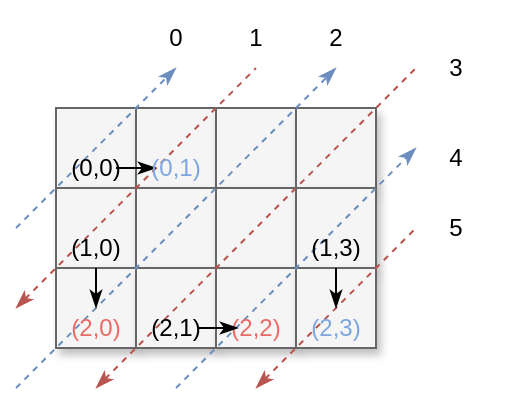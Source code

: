 <mxfile version="16.4.7" type="github">
  <diagram id="Z9BIXwAudIdPyzS2Na4K" name="第 1 页">
    <mxGraphModel dx="898" dy="386" grid="1" gridSize="10" guides="1" tooltips="1" connect="1" arrows="1" fold="1" page="1" pageScale="1" pageWidth="827" pageHeight="1169" background="#ffffff" math="0" shadow="0">
      <root>
        <mxCell id="0" />
        <mxCell id="1" parent="0" />
        <mxCell id="xy-9aCIuz_DETjGGlC9Q-10" value="" style="rounded=0;whiteSpace=wrap;html=1;fillColor=#f5f5f5;fontColor=#333333;strokeColor=#666666;shadow=1;" vertex="1" parent="1">
          <mxGeometry x="260" y="250" width="40" height="40" as="geometry" />
        </mxCell>
        <mxCell id="xy-9aCIuz_DETjGGlC9Q-11" value="" style="rounded=0;whiteSpace=wrap;html=1;fillColor=#f5f5f5;fontColor=#333333;strokeColor=#666666;shadow=1;" vertex="1" parent="1">
          <mxGeometry x="300" y="250" width="40" height="40" as="geometry" />
        </mxCell>
        <mxCell id="xy-9aCIuz_DETjGGlC9Q-12" value="" style="rounded=0;whiteSpace=wrap;html=1;fillColor=#f5f5f5;fontColor=#333333;strokeColor=#666666;shadow=1;" vertex="1" parent="1">
          <mxGeometry x="340" y="250" width="40" height="40" as="geometry" />
        </mxCell>
        <mxCell id="xy-9aCIuz_DETjGGlC9Q-13" value="" style="rounded=0;whiteSpace=wrap;html=1;fillColor=#f5f5f5;fontColor=#333333;strokeColor=#666666;shadow=1;" vertex="1" parent="1">
          <mxGeometry x="260" y="290" width="40" height="40" as="geometry" />
        </mxCell>
        <mxCell id="xy-9aCIuz_DETjGGlC9Q-14" value="" style="rounded=0;whiteSpace=wrap;html=1;fillColor=#f5f5f5;fontColor=#333333;strokeColor=#666666;shadow=1;" vertex="1" parent="1">
          <mxGeometry x="300" y="290" width="40" height="40" as="geometry" />
        </mxCell>
        <mxCell id="xy-9aCIuz_DETjGGlC9Q-15" value="" style="rounded=0;whiteSpace=wrap;html=1;fillColor=#f5f5f5;fontColor=#333333;strokeColor=#666666;shadow=1;" vertex="1" parent="1">
          <mxGeometry x="340" y="290" width="40" height="40" as="geometry" />
        </mxCell>
        <mxCell id="xy-9aCIuz_DETjGGlC9Q-16" value="" style="rounded=0;whiteSpace=wrap;html=1;fillColor=#f5f5f5;fontColor=#333333;strokeColor=#666666;shadow=1;" vertex="1" parent="1">
          <mxGeometry x="260" y="330" width="40" height="40" as="geometry" />
        </mxCell>
        <mxCell id="xy-9aCIuz_DETjGGlC9Q-17" value="" style="rounded=0;whiteSpace=wrap;html=1;fillColor=#f5f5f5;fontColor=#333333;strokeColor=#666666;shadow=1;" vertex="1" parent="1">
          <mxGeometry x="300" y="330" width="40" height="40" as="geometry" />
        </mxCell>
        <mxCell id="xy-9aCIuz_DETjGGlC9Q-18" value="" style="rounded=0;whiteSpace=wrap;html=1;fillColor=#f5f5f5;fontColor=#333333;strokeColor=#666666;shadow=1;" vertex="1" parent="1">
          <mxGeometry x="340" y="330" width="40" height="40" as="geometry" />
        </mxCell>
        <mxCell id="xy-9aCIuz_DETjGGlC9Q-19" value="" style="rounded=0;whiteSpace=wrap;html=1;fillColor=#f5f5f5;fontColor=#333333;strokeColor=#666666;shadow=1;" vertex="1" parent="1">
          <mxGeometry x="380" y="250" width="40" height="40" as="geometry" />
        </mxCell>
        <mxCell id="xy-9aCIuz_DETjGGlC9Q-20" value="" style="rounded=0;whiteSpace=wrap;html=1;fillColor=#f5f5f5;fontColor=#333333;strokeColor=#666666;shadow=1;" vertex="1" parent="1">
          <mxGeometry x="380" y="290" width="40" height="40" as="geometry" />
        </mxCell>
        <mxCell id="xy-9aCIuz_DETjGGlC9Q-21" value="" style="rounded=0;whiteSpace=wrap;html=1;fillColor=#f5f5f5;fontColor=#333333;strokeColor=#666666;shadow=1;" vertex="1" parent="1">
          <mxGeometry x="380" y="330" width="40" height="40" as="geometry" />
        </mxCell>
        <mxCell id="xy-9aCIuz_DETjGGlC9Q-41" value="" style="endArrow=classicThin;dashed=1;html=1;rounded=0;endFill=1;fillColor=#dae8fc;strokeColor=#6c8ebf;" edge="1" parent="1">
          <mxGeometry width="50" height="50" relative="1" as="geometry">
            <mxPoint x="240" y="310" as="sourcePoint" />
            <mxPoint x="320" y="230" as="targetPoint" />
          </mxGeometry>
        </mxCell>
        <mxCell id="xy-9aCIuz_DETjGGlC9Q-42" value="" style="endArrow=none;dashed=1;html=1;rounded=0;startArrow=classicThin;startFill=1;fillColor=#f8cecc;strokeColor=#b85450;" edge="1" parent="1">
          <mxGeometry width="50" height="50" relative="1" as="geometry">
            <mxPoint x="240" y="350" as="sourcePoint" />
            <mxPoint x="360" y="230" as="targetPoint" />
          </mxGeometry>
        </mxCell>
        <mxCell id="xy-9aCIuz_DETjGGlC9Q-43" value="" style="endArrow=classicThin;dashed=1;html=1;rounded=0;endFill=1;fillColor=#dae8fc;strokeColor=#6c8ebf;" edge="1" parent="1">
          <mxGeometry width="50" height="50" relative="1" as="geometry">
            <mxPoint x="240" y="390" as="sourcePoint" />
            <mxPoint x="400" y="230" as="targetPoint" />
          </mxGeometry>
        </mxCell>
        <mxCell id="xy-9aCIuz_DETjGGlC9Q-44" value="" style="endArrow=none;dashed=1;html=1;rounded=0;startArrow=classicThin;startFill=1;fillColor=#f8cecc;strokeColor=#b85450;" edge="1" parent="1">
          <mxGeometry width="50" height="50" relative="1" as="geometry">
            <mxPoint x="280" y="390" as="sourcePoint" />
            <mxPoint x="440" y="230" as="targetPoint" />
          </mxGeometry>
        </mxCell>
        <mxCell id="xy-9aCIuz_DETjGGlC9Q-45" value="" style="endArrow=classicThin;dashed=1;html=1;rounded=0;endFill=1;fillColor=#dae8fc;strokeColor=#6c8ebf;" edge="1" parent="1">
          <mxGeometry width="50" height="50" relative="1" as="geometry">
            <mxPoint x="320" y="390" as="sourcePoint" />
            <mxPoint x="440" y="270" as="targetPoint" />
          </mxGeometry>
        </mxCell>
        <mxCell id="xy-9aCIuz_DETjGGlC9Q-47" value="" style="endArrow=none;dashed=1;html=1;rounded=0;startArrow=classicThin;startFill=1;fillColor=#f8cecc;strokeColor=#b85450;gradientColor=#ea6b66;" edge="1" parent="1">
          <mxGeometry width="50" height="50" relative="1" as="geometry">
            <mxPoint x="360" y="390" as="sourcePoint" />
            <mxPoint x="440" y="310" as="targetPoint" />
          </mxGeometry>
        </mxCell>
        <mxCell id="xy-9aCIuz_DETjGGlC9Q-54" value="0" style="text;html=1;strokeColor=none;fillColor=none;align=center;verticalAlign=middle;whiteSpace=wrap;rounded=0;shadow=1;opacity=0;" vertex="1" parent="1">
          <mxGeometry x="300" y="200" width="40" height="30" as="geometry" />
        </mxCell>
        <mxCell id="xy-9aCIuz_DETjGGlC9Q-55" value="1" style="text;html=1;strokeColor=none;fillColor=none;align=center;verticalAlign=middle;whiteSpace=wrap;rounded=0;shadow=1;opacity=0;" vertex="1" parent="1">
          <mxGeometry x="340" y="200" width="40" height="30" as="geometry" />
        </mxCell>
        <mxCell id="xy-9aCIuz_DETjGGlC9Q-56" value="2" style="text;html=1;strokeColor=none;fillColor=none;align=center;verticalAlign=middle;whiteSpace=wrap;rounded=0;shadow=1;opacity=0;" vertex="1" parent="1">
          <mxGeometry x="380" y="200" width="40" height="30" as="geometry" />
        </mxCell>
        <mxCell id="xy-9aCIuz_DETjGGlC9Q-57" value="3" style="text;html=1;strokeColor=none;fillColor=none;align=center;verticalAlign=middle;whiteSpace=wrap;rounded=0;shadow=1;opacity=0;" vertex="1" parent="1">
          <mxGeometry x="440" y="215" width="40" height="30" as="geometry" />
        </mxCell>
        <mxCell id="xy-9aCIuz_DETjGGlC9Q-58" value="4" style="text;html=1;strokeColor=none;fillColor=none;align=center;verticalAlign=middle;whiteSpace=wrap;rounded=0;shadow=1;opacity=0;" vertex="1" parent="1">
          <mxGeometry x="440" y="260" width="40" height="30" as="geometry" />
        </mxCell>
        <mxCell id="xy-9aCIuz_DETjGGlC9Q-59" value="5" style="text;html=1;strokeColor=none;fillColor=none;align=center;verticalAlign=middle;whiteSpace=wrap;rounded=0;shadow=1;opacity=0;" vertex="1" parent="1">
          <mxGeometry x="440" y="295" width="40" height="30" as="geometry" />
        </mxCell>
        <mxCell id="xy-9aCIuz_DETjGGlC9Q-66" style="edgeStyle=orthogonalEdgeStyle;curved=1;rounded=0;orthogonalLoop=1;jettySize=auto;html=1;exitX=1;exitY=0.5;exitDx=0;exitDy=0;entryX=0;entryY=0.5;entryDx=0;entryDy=0;fontColor=#000000;startArrow=none;startFill=0;endArrow=classicThin;endFill=1;elbow=vertical;" edge="1" parent="1" source="xy-9aCIuz_DETjGGlC9Q-60" target="xy-9aCIuz_DETjGGlC9Q-61">
          <mxGeometry relative="1" as="geometry" />
        </mxCell>
        <mxCell id="xy-9aCIuz_DETjGGlC9Q-60" value="(0,0)" style="text;html=1;strokeColor=#6c8ebf;fillColor=#dae8fc;align=center;verticalAlign=middle;whiteSpace=wrap;rounded=0;shadow=1;opacity=0;" vertex="1" parent="1">
          <mxGeometry x="270" y="270" width="20" height="20" as="geometry" />
        </mxCell>
        <mxCell id="xy-9aCIuz_DETjGGlC9Q-61" value="&lt;font color=&quot;#7ea6e0&quot;&gt;(0,1)&lt;/font&gt;" style="text;html=1;strokeColor=none;fillColor=none;align=center;verticalAlign=middle;whiteSpace=wrap;rounded=0;shadow=1;opacity=0;" vertex="1" parent="1">
          <mxGeometry x="310" y="270" width="20" height="20" as="geometry" />
        </mxCell>
        <mxCell id="xy-9aCIuz_DETjGGlC9Q-65" style="edgeStyle=orthogonalEdgeStyle;curved=1;rounded=0;orthogonalLoop=1;jettySize=auto;html=1;exitX=0.5;exitY=1;exitDx=0;exitDy=0;fontColor=#000000;startArrow=none;startFill=0;endArrow=classicThin;endFill=1;elbow=vertical;" edge="1" parent="1" source="xy-9aCIuz_DETjGGlC9Q-62" target="xy-9aCIuz_DETjGGlC9Q-63">
          <mxGeometry relative="1" as="geometry" />
        </mxCell>
        <mxCell id="xy-9aCIuz_DETjGGlC9Q-62" value="(1,3)" style="text;html=1;strokeColor=none;fillColor=none;align=center;verticalAlign=middle;whiteSpace=wrap;rounded=0;shadow=1;opacity=0;" vertex="1" parent="1">
          <mxGeometry x="380" y="310" width="40" height="20" as="geometry" />
        </mxCell>
        <mxCell id="xy-9aCIuz_DETjGGlC9Q-63" value="&lt;font color=&quot;#7ea6e0&quot;&gt;(2,3)&lt;/font&gt;" style="text;html=1;strokeColor=none;fillColor=none;align=center;verticalAlign=middle;whiteSpace=wrap;rounded=0;shadow=1;opacity=0;" vertex="1" parent="1">
          <mxGeometry x="380" y="350" width="40" height="20" as="geometry" />
        </mxCell>
        <mxCell id="xy-9aCIuz_DETjGGlC9Q-70" style="edgeStyle=orthogonalEdgeStyle;curved=1;rounded=0;orthogonalLoop=1;jettySize=auto;html=1;exitX=0.5;exitY=1;exitDx=0;exitDy=0;entryX=0.5;entryY=0;entryDx=0;entryDy=0;fontColor=#EA6B66;startArrow=none;startFill=0;endArrow=classicThin;endFill=1;elbow=vertical;" edge="1" parent="1" source="xy-9aCIuz_DETjGGlC9Q-67" target="xy-9aCIuz_DETjGGlC9Q-68">
          <mxGeometry relative="1" as="geometry" />
        </mxCell>
        <mxCell id="xy-9aCIuz_DETjGGlC9Q-67" value="(1,0)" style="text;html=1;strokeColor=#6c8ebf;fillColor=#dae8fc;align=center;verticalAlign=middle;whiteSpace=wrap;rounded=0;shadow=1;opacity=0;" vertex="1" parent="1">
          <mxGeometry x="270" y="310" width="20" height="20" as="geometry" />
        </mxCell>
        <mxCell id="xy-9aCIuz_DETjGGlC9Q-68" value="&lt;font color=&quot;#ea6b66&quot;&gt;(2,0)&lt;/font&gt;" style="text;html=1;strokeColor=#EA6B66;fillColor=#dae8fc;align=center;verticalAlign=middle;whiteSpace=wrap;rounded=0;shadow=1;opacity=0;" vertex="1" parent="1">
          <mxGeometry x="270" y="350" width="20" height="20" as="geometry" />
        </mxCell>
        <mxCell id="xy-9aCIuz_DETjGGlC9Q-71" value="&lt;font color=&quot;#ea6b66&quot;&gt;(2,2)&lt;/font&gt;" style="text;html=1;strokeColor=#EA6B66;fillColor=#dae8fc;align=center;verticalAlign=middle;whiteSpace=wrap;rounded=0;shadow=1;opacity=0;" vertex="1" parent="1">
          <mxGeometry x="350" y="350" width="20" height="20" as="geometry" />
        </mxCell>
        <mxCell id="xy-9aCIuz_DETjGGlC9Q-74" style="edgeStyle=orthogonalEdgeStyle;curved=1;rounded=0;orthogonalLoop=1;jettySize=auto;html=1;exitX=1;exitY=0.5;exitDx=0;exitDy=0;fontColor=#EA6B66;startArrow=none;startFill=0;endArrow=classicThin;endFill=1;elbow=vertical;" edge="1" parent="1">
          <mxGeometry relative="1" as="geometry">
            <mxPoint x="331" y="360" as="sourcePoint" />
            <mxPoint x="351" y="360" as="targetPoint" />
          </mxGeometry>
        </mxCell>
        <mxCell id="xy-9aCIuz_DETjGGlC9Q-72" value="(2,1)" style="text;html=1;strokeColor=#6c8ebf;fillColor=#dae8fc;align=center;verticalAlign=middle;whiteSpace=wrap;rounded=0;shadow=1;opacity=0;" vertex="1" parent="1">
          <mxGeometry x="310" y="350" width="20" height="20" as="geometry" />
        </mxCell>
      </root>
    </mxGraphModel>
  </diagram>
</mxfile>
